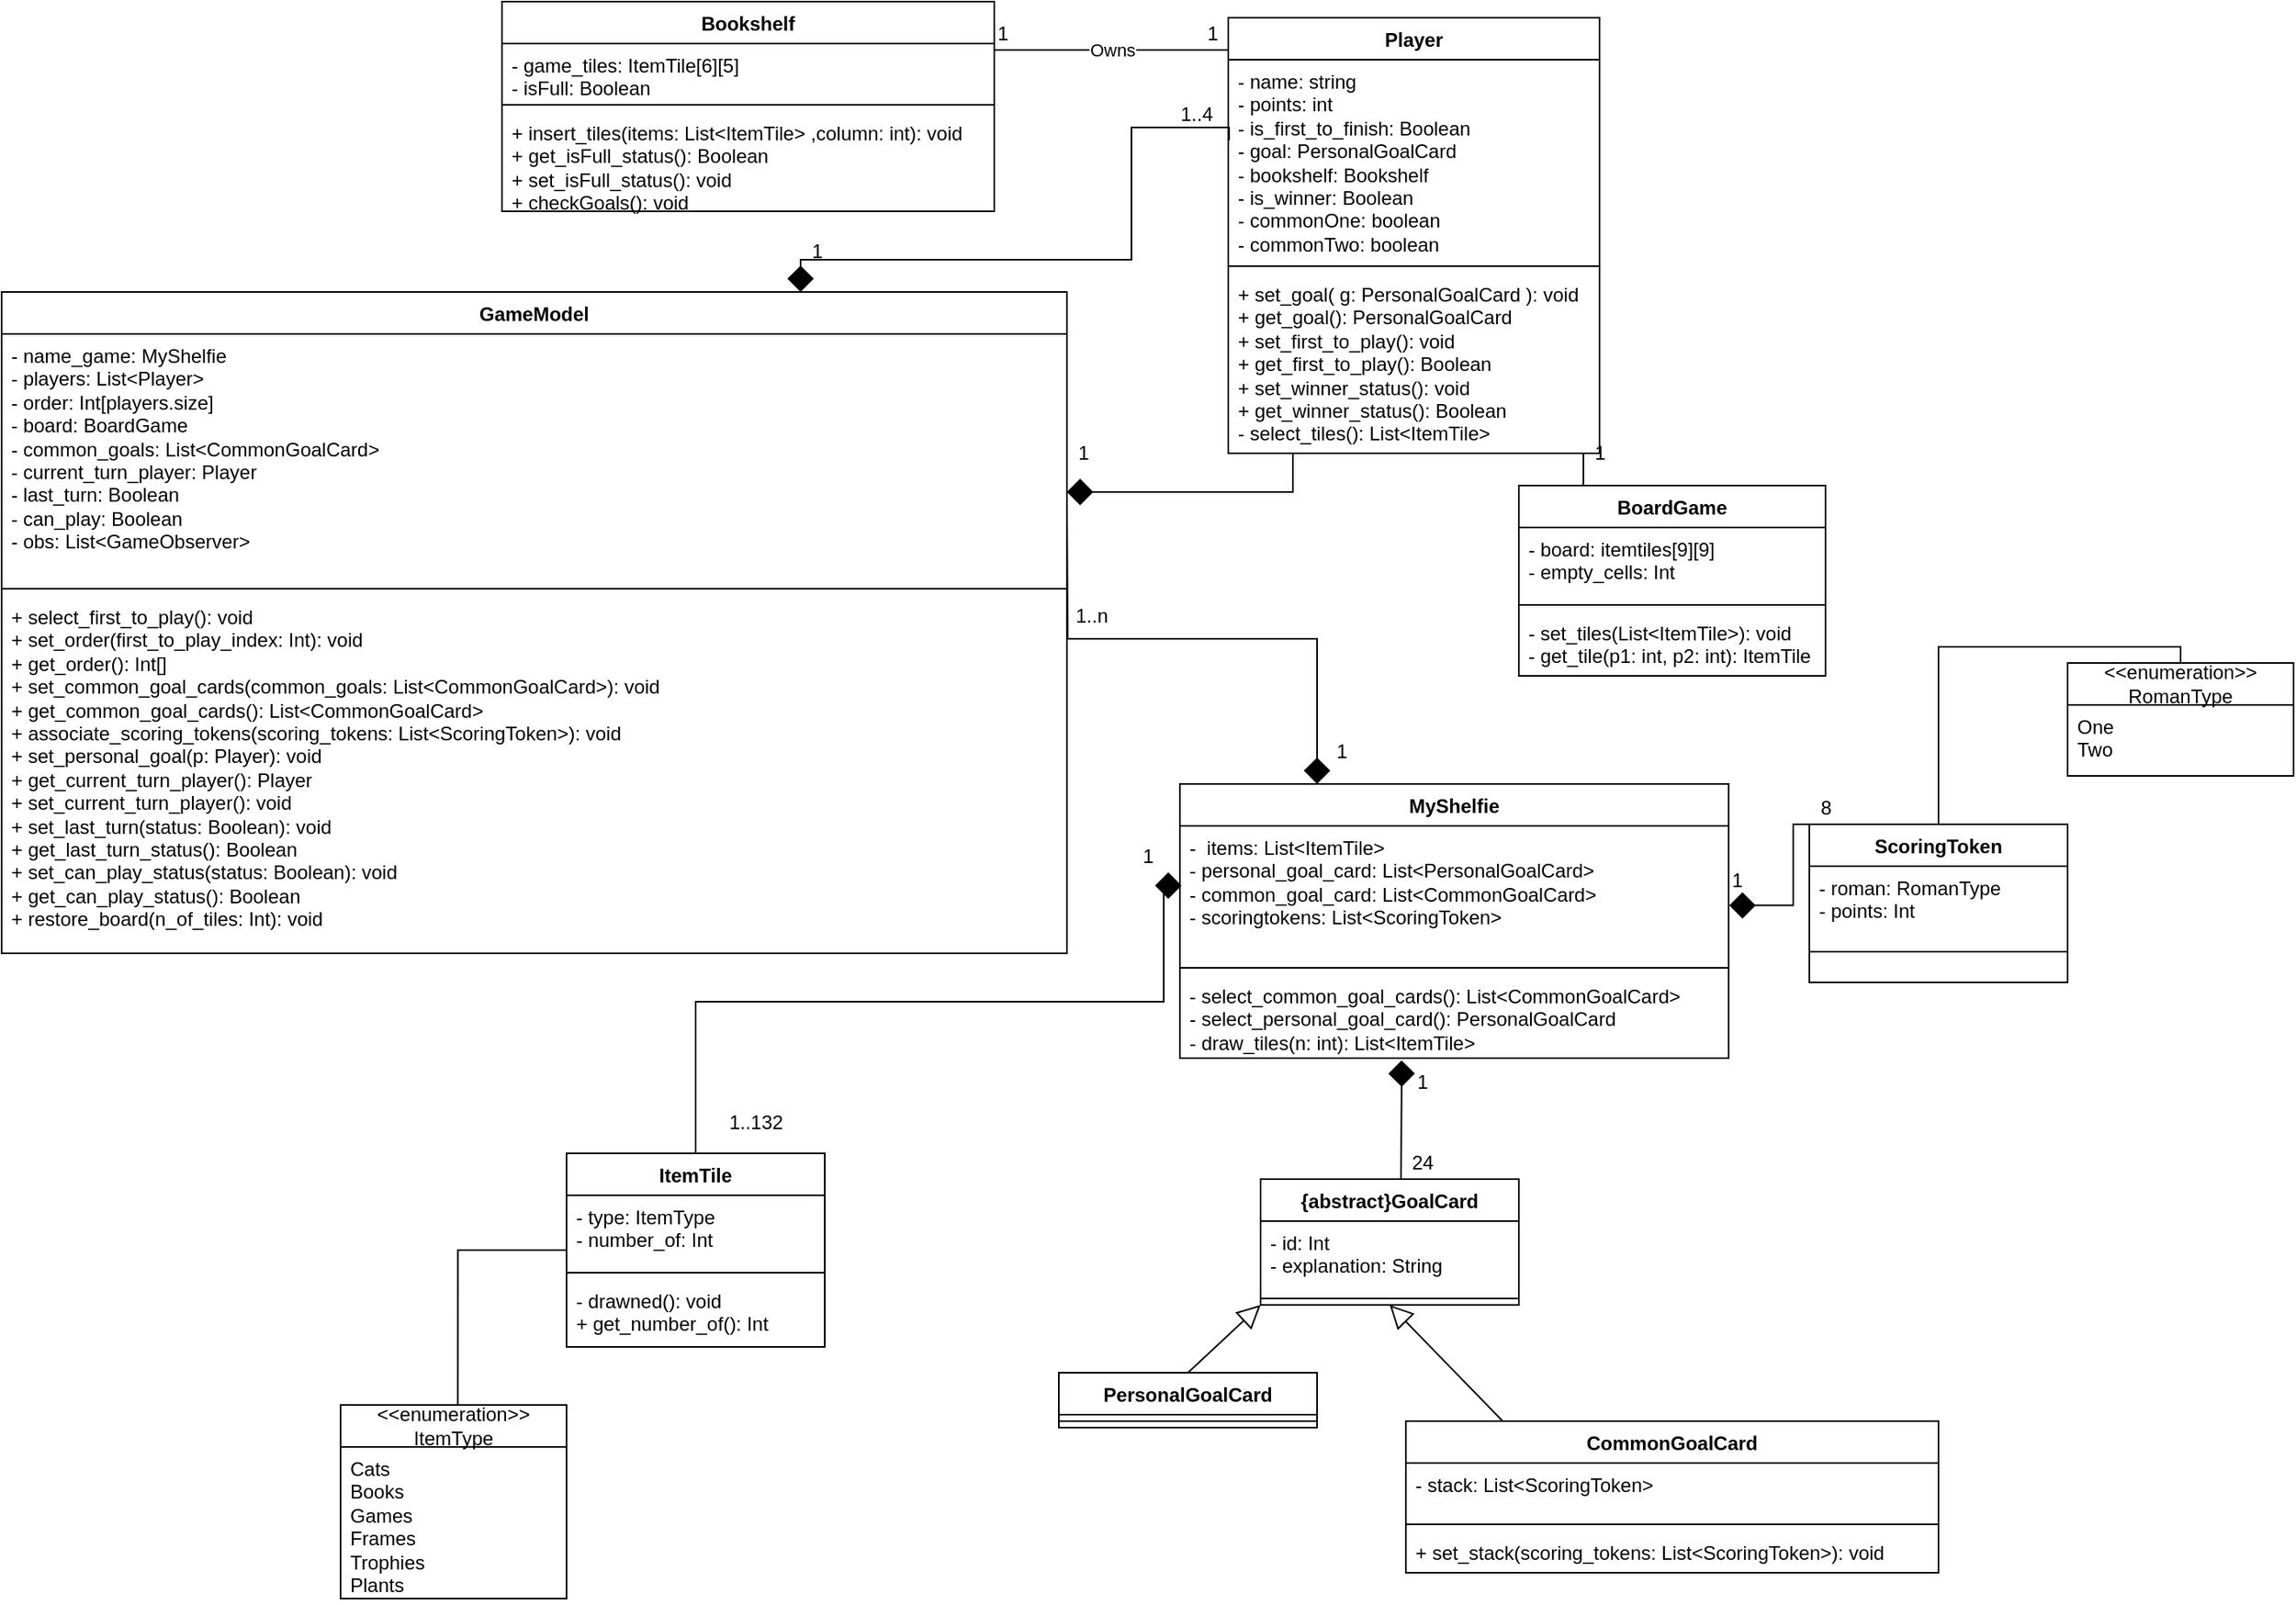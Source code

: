 <mxfile version="21.0.6" type="device"><diagram id="C5RBs43oDa-KdzZeNtuy" name="Page-1"><mxGraphModel dx="1702" dy="403" grid="1" gridSize="10" guides="1" tooltips="1" connect="1" arrows="1" fold="1" page="1" pageScale="1" pageWidth="827" pageHeight="1169" math="0" shadow="0"><root><mxCell id="WIyWlLk6GJQsqaUBKTNV-0"/><mxCell id="WIyWlLk6GJQsqaUBKTNV-1" parent="WIyWlLk6GJQsqaUBKTNV-0"/><mxCell id="F1TSZy9JPkjAj7uRSwjA-4" value="GameModel" style="swimlane;fontStyle=1;align=center;verticalAlign=top;childLayout=stackLayout;horizontal=1;startSize=26;horizontalStack=0;resizeParent=1;resizeParentMax=0;resizeLast=0;collapsible=1;marginBottom=0;whiteSpace=wrap;html=1;" parent="WIyWlLk6GJQsqaUBKTNV-1" vertex="1"><mxGeometry x="-640" y="190" width="660" height="410" as="geometry"/></mxCell><mxCell id="F1TSZy9JPkjAj7uRSwjA-5" value="-&amp;nbsp;name_game: MyShelfie&lt;br&gt;- players: List&amp;lt;Player&amp;gt;&lt;br&gt;- order: Int[players.size]&lt;br&gt;- board: BoardGame&lt;br&gt;- common_goals: List&amp;lt;CommonGoalCard&amp;gt;&lt;br&gt;- current_turn_player: Player&lt;br&gt;- last_turn: Boolean&lt;br&gt;- can_play: Boolean&lt;br&gt;- obs: List&amp;lt;GameObserver&amp;gt;" style="text;strokeColor=none;fillColor=none;align=left;verticalAlign=top;spacingLeft=4;spacingRight=4;overflow=hidden;rotatable=0;points=[[0,0.5],[1,0.5]];portConstraint=eastwest;whiteSpace=wrap;html=1;" parent="F1TSZy9JPkjAj7uRSwjA-4" vertex="1"><mxGeometry y="26" width="660" height="154" as="geometry"/></mxCell><mxCell id="F1TSZy9JPkjAj7uRSwjA-6" value="" style="line;strokeWidth=1;fillColor=none;align=left;verticalAlign=middle;spacingTop=-1;spacingLeft=3;spacingRight=3;rotatable=0;labelPosition=right;points=[];portConstraint=eastwest;strokeColor=inherit;" parent="F1TSZy9JPkjAj7uRSwjA-4" vertex="1"><mxGeometry y="180" width="660" height="8" as="geometry"/></mxCell><mxCell id="F1TSZy9JPkjAj7uRSwjA-7" value="+ select_first_to_play(): void&lt;br&gt;+ set_order(first_to_play_index: Int): void&lt;br&gt;+ get_order(): Int[]&lt;br&gt;+ set_common_goal_cards(common_goals: List&amp;lt;CommonGoalCard&amp;gt;): void&lt;br&gt;+ get_common_goal_cards(): List&amp;lt;CommonGoalCard&amp;gt;&lt;br&gt;+ associate_scoring_tokens(scoring_tokens: List&amp;lt;ScoringToken&amp;gt;): void&lt;br&gt;+ set_personal_goal(p: Player): void&amp;nbsp;&lt;br&gt;+ get_current_turn_player(): Player&lt;br&gt;+ set_current_turn_player(): void&lt;br&gt;+ set_last_turn(status: Boolean): void&lt;br&gt;+ get_last_turn_status(): Boolean&lt;br&gt;+ set_can_play_status(status: Boolean): void&lt;br&gt;+ get_can_play_status(): Boolean&lt;br&gt;+ restore_board(n_of_tiles: Int): void" style="text;strokeColor=none;fillColor=none;align=left;verticalAlign=top;spacingLeft=4;spacingRight=4;overflow=hidden;rotatable=0;points=[[0,0.5],[1,0.5]];portConstraint=eastwest;whiteSpace=wrap;html=1;" parent="F1TSZy9JPkjAj7uRSwjA-4" vertex="1"><mxGeometry y="188" width="660" height="222" as="geometry"/></mxCell><mxCell id="F1TSZy9JPkjAj7uRSwjA-8" value="Player" style="swimlane;fontStyle=1;align=center;verticalAlign=top;childLayout=stackLayout;horizontal=1;startSize=26;horizontalStack=0;resizeParent=1;resizeParentMax=0;resizeLast=0;collapsible=1;marginBottom=0;whiteSpace=wrap;html=1;" parent="WIyWlLk6GJQsqaUBKTNV-1" vertex="1"><mxGeometry x="120" y="20" width="230" height="270" as="geometry"/></mxCell><mxCell id="F1TSZy9JPkjAj7uRSwjA-9" value="- name: string&lt;br&gt;- points: int&lt;br&gt;- is_first_to_finish: Boolean&lt;br&gt;- goal: PersonalGoalCard&lt;br&gt;- bookshelf: Bookshelf&lt;br&gt;- is_winner: Boolean&lt;br&gt;- commonOne: boolean&lt;br&gt;- commonTwo: boolean" style="text;strokeColor=none;fillColor=none;align=left;verticalAlign=top;spacingLeft=4;spacingRight=4;overflow=hidden;rotatable=0;points=[[0,0.5],[1,0.5]];portConstraint=eastwest;whiteSpace=wrap;html=1;" parent="F1TSZy9JPkjAj7uRSwjA-8" vertex="1"><mxGeometry y="26" width="230" height="124" as="geometry"/></mxCell><mxCell id="F1TSZy9JPkjAj7uRSwjA-10" value="" style="line;strokeWidth=1;fillColor=none;align=left;verticalAlign=middle;spacingTop=-1;spacingLeft=3;spacingRight=3;rotatable=0;labelPosition=right;points=[];portConstraint=eastwest;strokeColor=inherit;" parent="F1TSZy9JPkjAj7uRSwjA-8" vertex="1"><mxGeometry y="150" width="230" height="8" as="geometry"/></mxCell><mxCell id="F1TSZy9JPkjAj7uRSwjA-11" value="+ set_goal( g: PersonalGoalCard ): void&lt;br&gt;+ get_goal(): PersonalGoalCard&lt;br&gt;+ set_first_to_play(): void&lt;br&gt;+ get_first_to_play(): Boolean&lt;br&gt;+ set_winner_status(): void&lt;br&gt;+ get_winner_status(): Boolean&lt;br&gt;- select_tiles(): List&amp;lt;ItemTile&amp;gt;" style="text;strokeColor=none;fillColor=none;align=left;verticalAlign=top;spacingLeft=4;spacingRight=4;overflow=hidden;rotatable=0;points=[[0,0.5],[1,0.5]];portConstraint=eastwest;whiteSpace=wrap;html=1;" parent="F1TSZy9JPkjAj7uRSwjA-8" vertex="1"><mxGeometry y="158" width="230" height="112" as="geometry"/></mxCell><mxCell id="F1TSZy9JPkjAj7uRSwjA-12" value="BoardGame" style="swimlane;fontStyle=1;align=center;verticalAlign=top;childLayout=stackLayout;horizontal=1;startSize=26;horizontalStack=0;resizeParent=1;resizeParentMax=0;resizeLast=0;collapsible=1;marginBottom=0;whiteSpace=wrap;html=1;" parent="WIyWlLk6GJQsqaUBKTNV-1" vertex="1"><mxGeometry x="300" y="310" width="190" height="118" as="geometry"/></mxCell><mxCell id="F1TSZy9JPkjAj7uRSwjA-13" value="- board: itemtiles[9][9]&lt;br&gt;- empty_cells: Int" style="text;strokeColor=none;fillColor=none;align=left;verticalAlign=top;spacingLeft=4;spacingRight=4;overflow=hidden;rotatable=0;points=[[0,0.5],[1,0.5]];portConstraint=eastwest;whiteSpace=wrap;html=1;" parent="F1TSZy9JPkjAj7uRSwjA-12" vertex="1"><mxGeometry y="26" width="190" height="44" as="geometry"/></mxCell><mxCell id="F1TSZy9JPkjAj7uRSwjA-14" value="" style="line;strokeWidth=1;fillColor=none;align=left;verticalAlign=middle;spacingTop=-1;spacingLeft=3;spacingRight=3;rotatable=0;labelPosition=right;points=[];portConstraint=eastwest;strokeColor=inherit;" parent="F1TSZy9JPkjAj7uRSwjA-12" vertex="1"><mxGeometry y="70" width="190" height="8" as="geometry"/></mxCell><mxCell id="F1TSZy9JPkjAj7uRSwjA-15" value="- set_tiles(List&amp;lt;ItemTile&amp;gt;): void&lt;br&gt;- get_tile(p1: int, p2: int): ItemTile&amp;nbsp;" style="text;strokeColor=none;fillColor=none;align=left;verticalAlign=top;spacingLeft=4;spacingRight=4;overflow=hidden;rotatable=0;points=[[0,0.5],[1,0.5]];portConstraint=eastwest;whiteSpace=wrap;html=1;" parent="F1TSZy9JPkjAj7uRSwjA-12" vertex="1"><mxGeometry y="78" width="190" height="40" as="geometry"/></mxCell><mxCell id="F1TSZy9JPkjAj7uRSwjA-21" value="" style="endArrow=none;html=1;edgeStyle=orthogonalEdgeStyle;rounded=0;exitX=0.519;exitY=-0.004;exitDx=0;exitDy=0;exitPerimeter=0;entryX=0;entryY=0.5;entryDx=0;entryDy=0;" parent="WIyWlLk6GJQsqaUBKTNV-1" source="F1TSZy9JPkjAj7uRSwjA-24" target="5485dgcULY-4dK9w4wmy-19" edge="1"><mxGeometry relative="1" as="geometry"><mxPoint x="933" y="220" as="sourcePoint"/><mxPoint x="-190.64" y="584.936" as="targetPoint"/></mxGeometry></mxCell><mxCell id="F1TSZy9JPkjAj7uRSwjA-24" value="&amp;lt;&amp;lt;enumeration&amp;gt;&amp;gt;&lt;br&gt;ItemType" style="swimlane;fontStyle=0;childLayout=stackLayout;horizontal=1;startSize=26;fillColor=none;horizontalStack=0;resizeParent=1;resizeParentMax=0;resizeLast=0;collapsible=1;marginBottom=0;whiteSpace=wrap;html=1;" parent="WIyWlLk6GJQsqaUBKTNV-1" vertex="1"><mxGeometry x="-430" y="880" width="140" height="120" as="geometry"/></mxCell><mxCell id="F1TSZy9JPkjAj7uRSwjA-26" value="Cats&lt;br&gt;Books&lt;br&gt;Games&lt;br&gt;Frames&lt;br&gt;Trophies&lt;br&gt;Plants" style="text;strokeColor=none;fillColor=none;align=left;verticalAlign=top;spacingLeft=4;spacingRight=4;overflow=hidden;rotatable=0;points=[[0,0.5],[1,0.5]];portConstraint=eastwest;whiteSpace=wrap;html=1;" parent="F1TSZy9JPkjAj7uRSwjA-24" vertex="1"><mxGeometry y="26" width="140" height="94" as="geometry"/></mxCell><mxCell id="F1TSZy9JPkjAj7uRSwjA-32" value="{abstract}GoalCard" style="swimlane;fontStyle=1;align=center;verticalAlign=top;childLayout=stackLayout;horizontal=1;startSize=26;horizontalStack=0;resizeParent=1;resizeParentMax=0;resizeLast=0;collapsible=1;marginBottom=0;whiteSpace=wrap;html=1;" parent="WIyWlLk6GJQsqaUBKTNV-1" vertex="1"><mxGeometry x="140" y="740" width="160" height="78" as="geometry"/></mxCell><mxCell id="F1TSZy9JPkjAj7uRSwjA-33" value="- id: Int&lt;br&gt;- explanation: String&lt;br&gt;" style="text;strokeColor=none;fillColor=none;align=left;verticalAlign=top;spacingLeft=4;spacingRight=4;overflow=hidden;rotatable=0;points=[[0,0.5],[1,0.5]];portConstraint=eastwest;whiteSpace=wrap;html=1;" parent="F1TSZy9JPkjAj7uRSwjA-32" vertex="1"><mxGeometry y="26" width="160" height="44" as="geometry"/></mxCell><mxCell id="F1TSZy9JPkjAj7uRSwjA-34" value="" style="line;strokeWidth=1;fillColor=none;align=left;verticalAlign=middle;spacingTop=-1;spacingLeft=3;spacingRight=3;rotatable=0;labelPosition=right;points=[];portConstraint=eastwest;strokeColor=inherit;" parent="F1TSZy9JPkjAj7uRSwjA-32" vertex="1"><mxGeometry y="70" width="160" height="8" as="geometry"/></mxCell><mxCell id="F1TSZy9JPkjAj7uRSwjA-36" value="PersonalGoalCard" style="swimlane;fontStyle=1;align=center;verticalAlign=top;childLayout=stackLayout;horizontal=1;startSize=26;horizontalStack=0;resizeParent=1;resizeParentMax=0;resizeLast=0;collapsible=1;marginBottom=0;whiteSpace=wrap;html=1;" parent="WIyWlLk6GJQsqaUBKTNV-1" vertex="1"><mxGeometry x="15" y="860" width="160" height="34" as="geometry"><mxRectangle x="15" y="860" width="150" height="30" as="alternateBounds"/></mxGeometry></mxCell><mxCell id="F1TSZy9JPkjAj7uRSwjA-38" value="" style="line;strokeWidth=1;fillColor=none;align=left;verticalAlign=middle;spacingTop=-1;spacingLeft=3;spacingRight=3;rotatable=0;labelPosition=right;points=[];portConstraint=eastwest;strokeColor=inherit;" parent="F1TSZy9JPkjAj7uRSwjA-36" vertex="1"><mxGeometry y="26" width="160" height="8" as="geometry"/></mxCell><mxCell id="F1TSZy9JPkjAj7uRSwjA-44" value="" style="endArrow=block;endFill=0;endSize=12;html=1;rounded=0;exitX=0.5;exitY=0;exitDx=0;exitDy=0;entryX=0;entryY=1;entryDx=0;entryDy=0;" parent="WIyWlLk6GJQsqaUBKTNV-1" source="F1TSZy9JPkjAj7uRSwjA-36" target="F1TSZy9JPkjAj7uRSwjA-32" edge="1"><mxGeometry width="160" relative="1" as="geometry"><mxPoint x="420" y="380" as="sourcePoint"/><mxPoint x="460" y="330" as="targetPoint"/></mxGeometry></mxCell><mxCell id="F1TSZy9JPkjAj7uRSwjA-47" value="" style="endArrow=block;endFill=0;endSize=12;html=1;rounded=0;exitX=0.5;exitY=0;exitDx=0;exitDy=0;entryX=0.5;entryY=1;entryDx=0;entryDy=0;" parent="WIyWlLk6GJQsqaUBKTNV-1" target="F1TSZy9JPkjAj7uRSwjA-32" edge="1"><mxGeometry width="160" relative="1" as="geometry"><mxPoint x="290" y="890" as="sourcePoint"/><mxPoint x="487.68" y="353.22" as="targetPoint"/></mxGeometry></mxCell><mxCell id="F1TSZy9JPkjAj7uRSwjA-48" value="ScoringToken" style="swimlane;fontStyle=1;align=center;verticalAlign=top;childLayout=stackLayout;horizontal=1;startSize=26;horizontalStack=0;resizeParent=1;resizeParentMax=0;resizeLast=0;collapsible=1;marginBottom=0;whiteSpace=wrap;html=1;" parent="WIyWlLk6GJQsqaUBKTNV-1" vertex="1"><mxGeometry x="480" y="520" width="160" height="98" as="geometry"/></mxCell><mxCell id="F1TSZy9JPkjAj7uRSwjA-49" value="- roman: RomanType&lt;br&gt;- points: Int" style="text;strokeColor=none;fillColor=none;align=left;verticalAlign=top;spacingLeft=4;spacingRight=4;overflow=hidden;rotatable=0;points=[[0,0.5],[1,0.5]];portConstraint=eastwest;whiteSpace=wrap;html=1;" parent="F1TSZy9JPkjAj7uRSwjA-48" vertex="1"><mxGeometry y="26" width="160" height="34" as="geometry"/></mxCell><mxCell id="F1TSZy9JPkjAj7uRSwjA-50" value="" style="line;strokeWidth=1;fillColor=none;align=left;verticalAlign=middle;spacingTop=-1;spacingLeft=3;spacingRight=3;rotatable=0;labelPosition=right;points=[];portConstraint=eastwest;strokeColor=inherit;" parent="F1TSZy9JPkjAj7uRSwjA-48" vertex="1"><mxGeometry y="60" width="160" height="38" as="geometry"/></mxCell><mxCell id="WYaVGc8kRW6vMjfflRtV-0" value="MyShelfie" style="swimlane;fontStyle=1;align=center;verticalAlign=top;childLayout=stackLayout;horizontal=1;startSize=26;horizontalStack=0;resizeParent=1;resizeParentMax=0;resizeLast=0;collapsible=1;marginBottom=0;whiteSpace=wrap;html=1;" parent="WIyWlLk6GJQsqaUBKTNV-1" vertex="1"><mxGeometry x="90" y="495" width="340" height="170" as="geometry"/></mxCell><mxCell id="WYaVGc8kRW6vMjfflRtV-1" value="-&amp;nbsp; items: List&amp;lt;ItemTile&amp;gt;&lt;br&gt;- personal_goal_card: List&amp;lt;PersonalGoalCard&amp;gt;&lt;br&gt;- common_goal_card: List&amp;lt;CommonGoalCard&amp;gt;&lt;br&gt;- scoringtokens: List&amp;lt;ScoringToken&amp;gt;" style="text;strokeColor=none;fillColor=none;align=left;verticalAlign=top;spacingLeft=4;spacingRight=4;overflow=hidden;rotatable=0;points=[[0,0.5],[1,0.5]];portConstraint=eastwest;whiteSpace=wrap;html=1;" parent="WYaVGc8kRW6vMjfflRtV-0" vertex="1"><mxGeometry y="26" width="340" height="84" as="geometry"/></mxCell><mxCell id="WYaVGc8kRW6vMjfflRtV-2" value="" style="line;strokeWidth=1;fillColor=none;align=left;verticalAlign=middle;spacingTop=-1;spacingLeft=3;spacingRight=3;rotatable=0;labelPosition=right;points=[];portConstraint=eastwest;strokeColor=inherit;" parent="WYaVGc8kRW6vMjfflRtV-0" vertex="1"><mxGeometry y="110" width="340" height="8" as="geometry"/></mxCell><mxCell id="WYaVGc8kRW6vMjfflRtV-3" value="- select_common_goal_cards(): List&amp;lt;CommonGoalCard&amp;gt;&lt;br&gt;- select_personal_goal_card(): PersonalGoalCard&lt;br&gt;- draw_tiles(n: int): List&amp;lt;ItemTile&amp;gt;" style="text;strokeColor=none;fillColor=none;align=left;verticalAlign=top;spacingLeft=4;spacingRight=4;overflow=hidden;rotatable=0;points=[[0,0.5],[1,0.5]];portConstraint=eastwest;whiteSpace=wrap;html=1;" parent="WYaVGc8kRW6vMjfflRtV-0" vertex="1"><mxGeometry y="118" width="340" height="52" as="geometry"/></mxCell><mxCell id="WYaVGc8kRW6vMjfflRtV-4" value="&amp;lt;&amp;lt;enumeration&amp;gt;&amp;gt;&lt;br&gt;RomanType" style="swimlane;fontStyle=0;childLayout=stackLayout;horizontal=1;startSize=26;fillColor=none;horizontalStack=0;resizeParent=1;resizeParentMax=0;resizeLast=0;collapsible=1;marginBottom=0;whiteSpace=wrap;html=1;" parent="WIyWlLk6GJQsqaUBKTNV-1" vertex="1"><mxGeometry x="640" y="420" width="140" height="70" as="geometry"/></mxCell><mxCell id="WYaVGc8kRW6vMjfflRtV-5" value="One&lt;br&gt;Two" style="text;strokeColor=none;fillColor=none;align=left;verticalAlign=top;spacingLeft=4;spacingRight=4;overflow=hidden;rotatable=0;points=[[0,0.5],[1,0.5]];portConstraint=eastwest;whiteSpace=wrap;html=1;" parent="WYaVGc8kRW6vMjfflRtV-4" vertex="1"><mxGeometry y="26" width="140" height="44" as="geometry"/></mxCell><mxCell id="WYaVGc8kRW6vMjfflRtV-53" value="" style="endArrow=none;html=1;edgeStyle=orthogonalEdgeStyle;rounded=0;exitX=0.5;exitY=0;exitDx=0;exitDy=0;entryX=0.5;entryY=0;entryDx=0;entryDy=0;" parent="WIyWlLk6GJQsqaUBKTNV-1" source="WYaVGc8kRW6vMjfflRtV-4" target="F1TSZy9JPkjAj7uRSwjA-48" edge="1"><mxGeometry relative="1" as="geometry"><mxPoint x="670" y="510" as="sourcePoint"/><mxPoint x="596" y="421" as="targetPoint"/></mxGeometry></mxCell><mxCell id="iXopw5xZP1WIegk4VCDL-3" value="Bookshelf" style="swimlane;fontStyle=1;align=center;verticalAlign=top;childLayout=stackLayout;horizontal=1;startSize=26;horizontalStack=0;resizeParent=1;resizeParentMax=0;resizeLast=0;collapsible=1;marginBottom=0;whiteSpace=wrap;html=1;" parent="WIyWlLk6GJQsqaUBKTNV-1" vertex="1"><mxGeometry x="-330" y="10" width="305" height="130" as="geometry"/></mxCell><mxCell id="iXopw5xZP1WIegk4VCDL-4" value="- game_tiles: ItemTile[6][5]&lt;br&gt;- isFull: Boolean" style="text;strokeColor=none;fillColor=none;align=left;verticalAlign=top;spacingLeft=4;spacingRight=4;overflow=hidden;rotatable=0;points=[[0,0.5],[1,0.5]];portConstraint=eastwest;whiteSpace=wrap;html=1;" parent="iXopw5xZP1WIegk4VCDL-3" vertex="1"><mxGeometry y="26" width="305" height="34" as="geometry"/></mxCell><mxCell id="iXopw5xZP1WIegk4VCDL-5" value="" style="line;strokeWidth=1;fillColor=none;align=left;verticalAlign=middle;spacingTop=-1;spacingLeft=3;spacingRight=3;rotatable=0;labelPosition=right;points=[];portConstraint=eastwest;strokeColor=inherit;" parent="iXopw5xZP1WIegk4VCDL-3" vertex="1"><mxGeometry y="60" width="305" height="8" as="geometry"/></mxCell><mxCell id="iXopw5xZP1WIegk4VCDL-6" value="+ insert_tiles(items: List&amp;lt;ItemTile&amp;gt; ,column: int): void&lt;br&gt;+ get_isFull_status(): Boolean&lt;br&gt;+ set_isFull_status(): void&lt;br&gt;+ checkGoals(): void&lt;br&gt;" style="text;strokeColor=none;fillColor=none;align=left;verticalAlign=top;spacingLeft=4;spacingRight=4;overflow=hidden;rotatable=0;points=[[0,0.5],[1,0.5]];portConstraint=eastwest;whiteSpace=wrap;html=1;" parent="iXopw5xZP1WIegk4VCDL-3" vertex="1"><mxGeometry y="68" width="305" height="62" as="geometry"/></mxCell><mxCell id="5485dgcULY-4dK9w4wmy-0" value="" style="endArrow=none;html=1;endSize=12;startArrow=diamond;startSize=14;startFill=1;edgeStyle=orthogonalEdgeStyle;align=left;verticalAlign=bottom;rounded=0;exitX=0.25;exitY=0;exitDx=0;exitDy=0;endFill=0;" parent="WIyWlLk6GJQsqaUBKTNV-1" source="WYaVGc8kRW6vMjfflRtV-0" edge="1"><mxGeometry x="-0.91" y="-35" relative="1" as="geometry"><mxPoint x="160" y="400" as="sourcePoint"/><mxPoint x="20" y="314" as="targetPoint"/><mxPoint as="offset"/></mxGeometry></mxCell><mxCell id="5485dgcULY-4dK9w4wmy-2" value="1..n" style="text;html=1;align=center;verticalAlign=middle;resizable=0;points=[];autosize=1;strokeColor=none;fillColor=none;" parent="WIyWlLk6GJQsqaUBKTNV-1" vertex="1"><mxGeometry x="15" y="376" width="40" height="30" as="geometry"/></mxCell><mxCell id="5485dgcULY-4dK9w4wmy-3" value="1" style="text;html=1;align=center;verticalAlign=middle;resizable=0;points=[];autosize=1;strokeColor=none;fillColor=none;" parent="WIyWlLk6GJQsqaUBKTNV-1" vertex="1"><mxGeometry x="175" y="460" width="30" height="30" as="geometry"/></mxCell><mxCell id="5485dgcULY-4dK9w4wmy-4" value="" style="endArrow=none;html=1;endSize=12;startArrow=diamond;startSize=14;startFill=1;edgeStyle=orthogonalEdgeStyle;align=left;verticalAlign=bottom;rounded=0;endFill=0;entryX=0.002;entryY=0.403;entryDx=0;entryDy=0;entryPerimeter=0;exitX=0.75;exitY=0;exitDx=0;exitDy=0;" parent="WIyWlLk6GJQsqaUBKTNV-1" source="F1TSZy9JPkjAj7uRSwjA-4" target="F1TSZy9JPkjAj7uRSwjA-9" edge="1"><mxGeometry x="-0.91" y="-35" relative="1" as="geometry"><mxPoint x="-130" y="170" as="sourcePoint"/><mxPoint x="-85" y="89" as="targetPoint"/><mxPoint as="offset"/><Array as="points"><mxPoint x="-145" y="170"/><mxPoint x="60" y="170"/><mxPoint x="60" y="88"/></Array></mxGeometry></mxCell><mxCell id="5485dgcULY-4dK9w4wmy-5" value="1..4" style="text;html=1;align=center;verticalAlign=middle;resizable=0;points=[];autosize=1;strokeColor=none;fillColor=none;" parent="WIyWlLk6GJQsqaUBKTNV-1" vertex="1"><mxGeometry x="80" y="65" width="40" height="30" as="geometry"/></mxCell><mxCell id="5485dgcULY-4dK9w4wmy-6" value="1" style="text;html=1;align=center;verticalAlign=middle;resizable=0;points=[];autosize=1;strokeColor=none;fillColor=none;" parent="WIyWlLk6GJQsqaUBKTNV-1" vertex="1"><mxGeometry x="-150" y="150" width="30" height="30" as="geometry"/></mxCell><mxCell id="5485dgcULY-4dK9w4wmy-12" value="Owns" style="endArrow=none;html=1;endSize=12;startArrow=none;startSize=14;startFill=0;edgeStyle=orthogonalEdgeStyle;rounded=0;endFill=0;" parent="WIyWlLk6GJQsqaUBKTNV-1" edge="1"><mxGeometry relative="1" as="geometry"><mxPoint x="-25" y="40" as="sourcePoint"/><mxPoint x="120" y="40" as="targetPoint"/></mxGeometry></mxCell><mxCell id="5485dgcULY-4dK9w4wmy-16" value="1" style="text;html=1;align=center;verticalAlign=middle;resizable=0;points=[];autosize=1;strokeColor=none;fillColor=none;" parent="WIyWlLk6GJQsqaUBKTNV-1" vertex="1"><mxGeometry x="-35" y="15" width="30" height="30" as="geometry"/></mxCell><mxCell id="5485dgcULY-4dK9w4wmy-17" value="1" style="text;html=1;align=center;verticalAlign=middle;resizable=0;points=[];autosize=1;strokeColor=none;fillColor=none;" parent="WIyWlLk6GJQsqaUBKTNV-1" vertex="1"><mxGeometry x="95" y="15" width="30" height="30" as="geometry"/></mxCell><mxCell id="5485dgcULY-4dK9w4wmy-19" value="ItemTile" style="swimlane;fontStyle=1;align=center;verticalAlign=top;childLayout=stackLayout;horizontal=1;startSize=26;horizontalStack=0;resizeParent=1;resizeParentMax=0;resizeLast=0;collapsible=1;marginBottom=0;whiteSpace=wrap;html=1;" parent="WIyWlLk6GJQsqaUBKTNV-1" vertex="1"><mxGeometry x="-290" y="724" width="160" height="120" as="geometry"/></mxCell><mxCell id="5485dgcULY-4dK9w4wmy-20" value="- type: ItemType&lt;br style=&quot;border-color: var(--border-color);&quot;&gt;- number_of: Int" style="text;strokeColor=none;fillColor=none;align=left;verticalAlign=top;spacingLeft=4;spacingRight=4;overflow=hidden;rotatable=0;points=[[0,0.5],[1,0.5]];portConstraint=eastwest;whiteSpace=wrap;html=1;" parent="5485dgcULY-4dK9w4wmy-19" vertex="1"><mxGeometry y="26" width="160" height="44" as="geometry"/></mxCell><mxCell id="5485dgcULY-4dK9w4wmy-21" value="" style="line;strokeWidth=1;fillColor=none;align=left;verticalAlign=middle;spacingTop=-1;spacingLeft=3;spacingRight=3;rotatable=0;labelPosition=right;points=[];portConstraint=eastwest;strokeColor=inherit;" parent="5485dgcULY-4dK9w4wmy-19" vertex="1"><mxGeometry y="70" width="160" height="8" as="geometry"/></mxCell><mxCell id="5485dgcULY-4dK9w4wmy-22" value="- drawned(): void&lt;br&gt;+ get_number_of(): Int" style="text;strokeColor=none;fillColor=none;align=left;verticalAlign=top;spacingLeft=4;spacingRight=4;overflow=hidden;rotatable=0;points=[[0,0.5],[1,0.5]];portConstraint=eastwest;whiteSpace=wrap;html=1;" parent="5485dgcULY-4dK9w4wmy-19" vertex="1"><mxGeometry y="78" width="160" height="42" as="geometry"/></mxCell><mxCell id="5485dgcULY-4dK9w4wmy-23" value="" style="endArrow=none;html=1;endSize=12;startArrow=diamond;startSize=14;startFill=1;edgeStyle=orthogonalEdgeStyle;align=left;verticalAlign=bottom;rounded=0;exitX=0.003;exitY=0.441;exitDx=0;exitDy=0;endFill=0;exitPerimeter=0;entryX=0.5;entryY=0;entryDx=0;entryDy=0;" parent="WIyWlLk6GJQsqaUBKTNV-1" source="WYaVGc8kRW6vMjfflRtV-1" target="5485dgcULY-4dK9w4wmy-19" edge="1"><mxGeometry x="-0.91" y="-35" relative="1" as="geometry"><mxPoint y="675" as="sourcePoint"/><mxPoint x="-100" y="630" as="targetPoint"/><mxPoint as="offset"/><Array as="points"><mxPoint x="80" y="558"/><mxPoint x="80" y="630"/><mxPoint x="-210" y="630"/></Array></mxGeometry></mxCell><mxCell id="5485dgcULY-4dK9w4wmy-26" value="1" style="text;html=1;align=center;verticalAlign=middle;resizable=0;points=[];autosize=1;strokeColor=none;fillColor=none;" parent="WIyWlLk6GJQsqaUBKTNV-1" vertex="1"><mxGeometry x="55" y="525" width="30" height="30" as="geometry"/></mxCell><mxCell id="5485dgcULY-4dK9w4wmy-28" value="1..132" style="text;html=1;align=center;verticalAlign=middle;resizable=0;points=[];autosize=1;strokeColor=none;fillColor=none;" parent="WIyWlLk6GJQsqaUBKTNV-1" vertex="1"><mxGeometry x="-203" y="690" width="60" height="30" as="geometry"/></mxCell><mxCell id="5485dgcULY-4dK9w4wmy-31" value="" style="endArrow=none;html=1;endSize=12;startArrow=diamond;startSize=14;startFill=1;edgeStyle=orthogonalEdgeStyle;align=left;verticalAlign=bottom;rounded=0;exitX=0.404;exitY=1.026;exitDx=0;exitDy=0;endFill=0;exitPerimeter=0;" parent="WIyWlLk6GJQsqaUBKTNV-1" source="WYaVGc8kRW6vMjfflRtV-3" edge="1"><mxGeometry x="-0.91" y="-35" relative="1" as="geometry"><mxPoint x="170" y="690" as="sourcePoint"/><mxPoint x="227" y="740" as="targetPoint"/><mxPoint as="offset"/><Array as="points"><mxPoint x="227" y="680"/><mxPoint x="227" y="680"/><mxPoint x="227" y="739"/></Array></mxGeometry></mxCell><mxCell id="5485dgcULY-4dK9w4wmy-32" value="24" style="text;html=1;align=center;verticalAlign=middle;resizable=0;points=[];autosize=1;strokeColor=none;fillColor=none;" parent="WIyWlLk6GJQsqaUBKTNV-1" vertex="1"><mxGeometry x="220" y="715" width="40" height="30" as="geometry"/></mxCell><mxCell id="5485dgcULY-4dK9w4wmy-33" value="1" style="text;html=1;align=center;verticalAlign=middle;resizable=0;points=[];autosize=1;strokeColor=none;fillColor=none;" parent="WIyWlLk6GJQsqaUBKTNV-1" vertex="1"><mxGeometry x="225" y="665" width="30" height="30" as="geometry"/></mxCell><mxCell id="5485dgcULY-4dK9w4wmy-34" value="" style="endArrow=none;html=1;endSize=12;startArrow=diamond;startSize=14;startFill=1;edgeStyle=orthogonalEdgeStyle;align=left;verticalAlign=bottom;rounded=0;endFill=0;entryX=0.313;entryY=0;entryDx=0;entryDy=0;entryPerimeter=0;exitX=1.001;exitY=0.587;exitDx=0;exitDy=0;exitPerimeter=0;" parent="WIyWlLk6GJQsqaUBKTNV-1" source="WYaVGc8kRW6vMjfflRtV-1" target="F1TSZy9JPkjAj7uRSwjA-48" edge="1"><mxGeometry x="-0.91" y="-35" relative="1" as="geometry"><mxPoint x="440" y="570" as="sourcePoint"/><mxPoint x="470" y="884" as="targetPoint"/><mxPoint as="offset"/><Array as="points"><mxPoint x="470" y="570"/><mxPoint x="470" y="520"/></Array></mxGeometry></mxCell><mxCell id="5485dgcULY-4dK9w4wmy-35" value="8" style="text;html=1;align=center;verticalAlign=middle;resizable=0;points=[];autosize=1;strokeColor=none;fillColor=none;" parent="WIyWlLk6GJQsqaUBKTNV-1" vertex="1"><mxGeometry x="475" y="495" width="30" height="30" as="geometry"/></mxCell><mxCell id="5485dgcULY-4dK9w4wmy-36" value="1" style="text;html=1;align=center;verticalAlign=middle;resizable=0;points=[];autosize=1;strokeColor=none;fillColor=none;" parent="WIyWlLk6GJQsqaUBKTNV-1" vertex="1"><mxGeometry x="420" y="540" width="30" height="30" as="geometry"/></mxCell><mxCell id="5485dgcULY-4dK9w4wmy-37" value="CommonGoalCard" style="swimlane;fontStyle=1;align=center;verticalAlign=top;childLayout=stackLayout;horizontal=1;startSize=26;horizontalStack=0;resizeParent=1;resizeParentMax=0;resizeLast=0;collapsible=1;marginBottom=0;whiteSpace=wrap;html=1;" parent="WIyWlLk6GJQsqaUBKTNV-1" vertex="1"><mxGeometry x="230" y="890" width="330" height="94" as="geometry"/></mxCell><mxCell id="5485dgcULY-4dK9w4wmy-38" value="- stack: List&amp;lt;ScoringToken&amp;gt;&lt;br&gt;" style="text;strokeColor=none;fillColor=none;align=left;verticalAlign=top;spacingLeft=4;spacingRight=4;overflow=hidden;rotatable=0;points=[[0,0.5],[1,0.5]];portConstraint=eastwest;whiteSpace=wrap;html=1;" parent="5485dgcULY-4dK9w4wmy-37" vertex="1"><mxGeometry y="26" width="330" height="34" as="geometry"/></mxCell><mxCell id="5485dgcULY-4dK9w4wmy-39" value="" style="line;strokeWidth=1;fillColor=none;align=left;verticalAlign=middle;spacingTop=-1;spacingLeft=3;spacingRight=3;rotatable=0;labelPosition=right;points=[];portConstraint=eastwest;strokeColor=inherit;" parent="5485dgcULY-4dK9w4wmy-37" vertex="1"><mxGeometry y="60" width="330" height="8" as="geometry"/></mxCell><mxCell id="5485dgcULY-4dK9w4wmy-40" value="+ set_stack(scoring_tokens: List&amp;lt;ScoringToken&amp;gt;): void" style="text;strokeColor=none;fillColor=none;align=left;verticalAlign=top;spacingLeft=4;spacingRight=4;overflow=hidden;rotatable=0;points=[[0,0.5],[1,0.5]];portConstraint=eastwest;whiteSpace=wrap;html=1;" parent="5485dgcULY-4dK9w4wmy-37" vertex="1"><mxGeometry y="68" width="330" height="26" as="geometry"/></mxCell><mxCell id="5485dgcULY-4dK9w4wmy-41" value="" style="endArrow=none;html=1;endSize=12;startArrow=diamond;startSize=14;startFill=1;edgeStyle=orthogonalEdgeStyle;align=left;verticalAlign=bottom;rounded=0;endFill=0;entryX=0;entryY=0;entryDx=0;entryDy=0;" parent="WIyWlLk6GJQsqaUBKTNV-1" target="F1TSZy9JPkjAj7uRSwjA-12" edge="1"><mxGeometry x="-0.91" y="-35" relative="1" as="geometry"><mxPoint x="20" y="314" as="sourcePoint"/><mxPoint x="-65" y="159" as="targetPoint"/><mxPoint as="offset"/><Array as="points"><mxPoint x="160" y="314"/><mxPoint x="160" y="290"/><mxPoint x="340" y="290"/><mxPoint x="340" y="310"/></Array></mxGeometry></mxCell><mxCell id="5485dgcULY-4dK9w4wmy-42" value="1" style="text;html=1;align=center;verticalAlign=middle;resizable=0;points=[];autosize=1;strokeColor=none;fillColor=none;" parent="WIyWlLk6GJQsqaUBKTNV-1" vertex="1"><mxGeometry x="335" y="275" width="30" height="30" as="geometry"/></mxCell><mxCell id="5485dgcULY-4dK9w4wmy-43" value="1" style="text;html=1;align=center;verticalAlign=middle;resizable=0;points=[];autosize=1;strokeColor=none;fillColor=none;" parent="WIyWlLk6GJQsqaUBKTNV-1" vertex="1"><mxGeometry x="15" y="275" width="30" height="30" as="geometry"/></mxCell></root></mxGraphModel></diagram></mxfile>